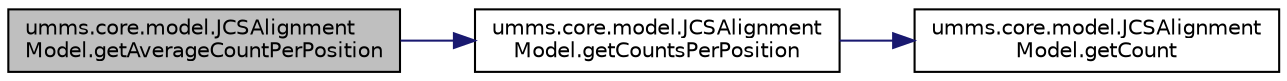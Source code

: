 digraph "umms.core.model.JCSAlignmentModel.getAverageCountPerPosition"
{
  edge [fontname="Helvetica",fontsize="10",labelfontname="Helvetica",labelfontsize="10"];
  node [fontname="Helvetica",fontsize="10",shape=record];
  rankdir="LR";
  Node1 [label="umms.core.model.JCSAlignment\lModel.getAverageCountPerPosition",height=0.2,width=0.4,color="black", fillcolor="grey75", style="filled" fontcolor="black"];
  Node1 -> Node2 [color="midnightblue",fontsize="10",style="solid"];
  Node2 [label="umms.core.model.JCSAlignment\lModel.getCountsPerPosition",height=0.2,width=0.4,color="black", fillcolor="white", style="filled",URL="$classumms_1_1core_1_1model_1_1_j_c_s_alignment_model.html#ab36d1b8f1a85207bbb5f2f4b1dd030d6"];
  Node2 -> Node3 [color="midnightblue",fontsize="10",style="solid"];
  Node3 [label="umms.core.model.JCSAlignment\lModel.getCount",height=0.2,width=0.4,color="black", fillcolor="white", style="filled",URL="$classumms_1_1core_1_1model_1_1_j_c_s_alignment_model.html#a59b33d5479e284503ad2fdc5eea86958"];
}
